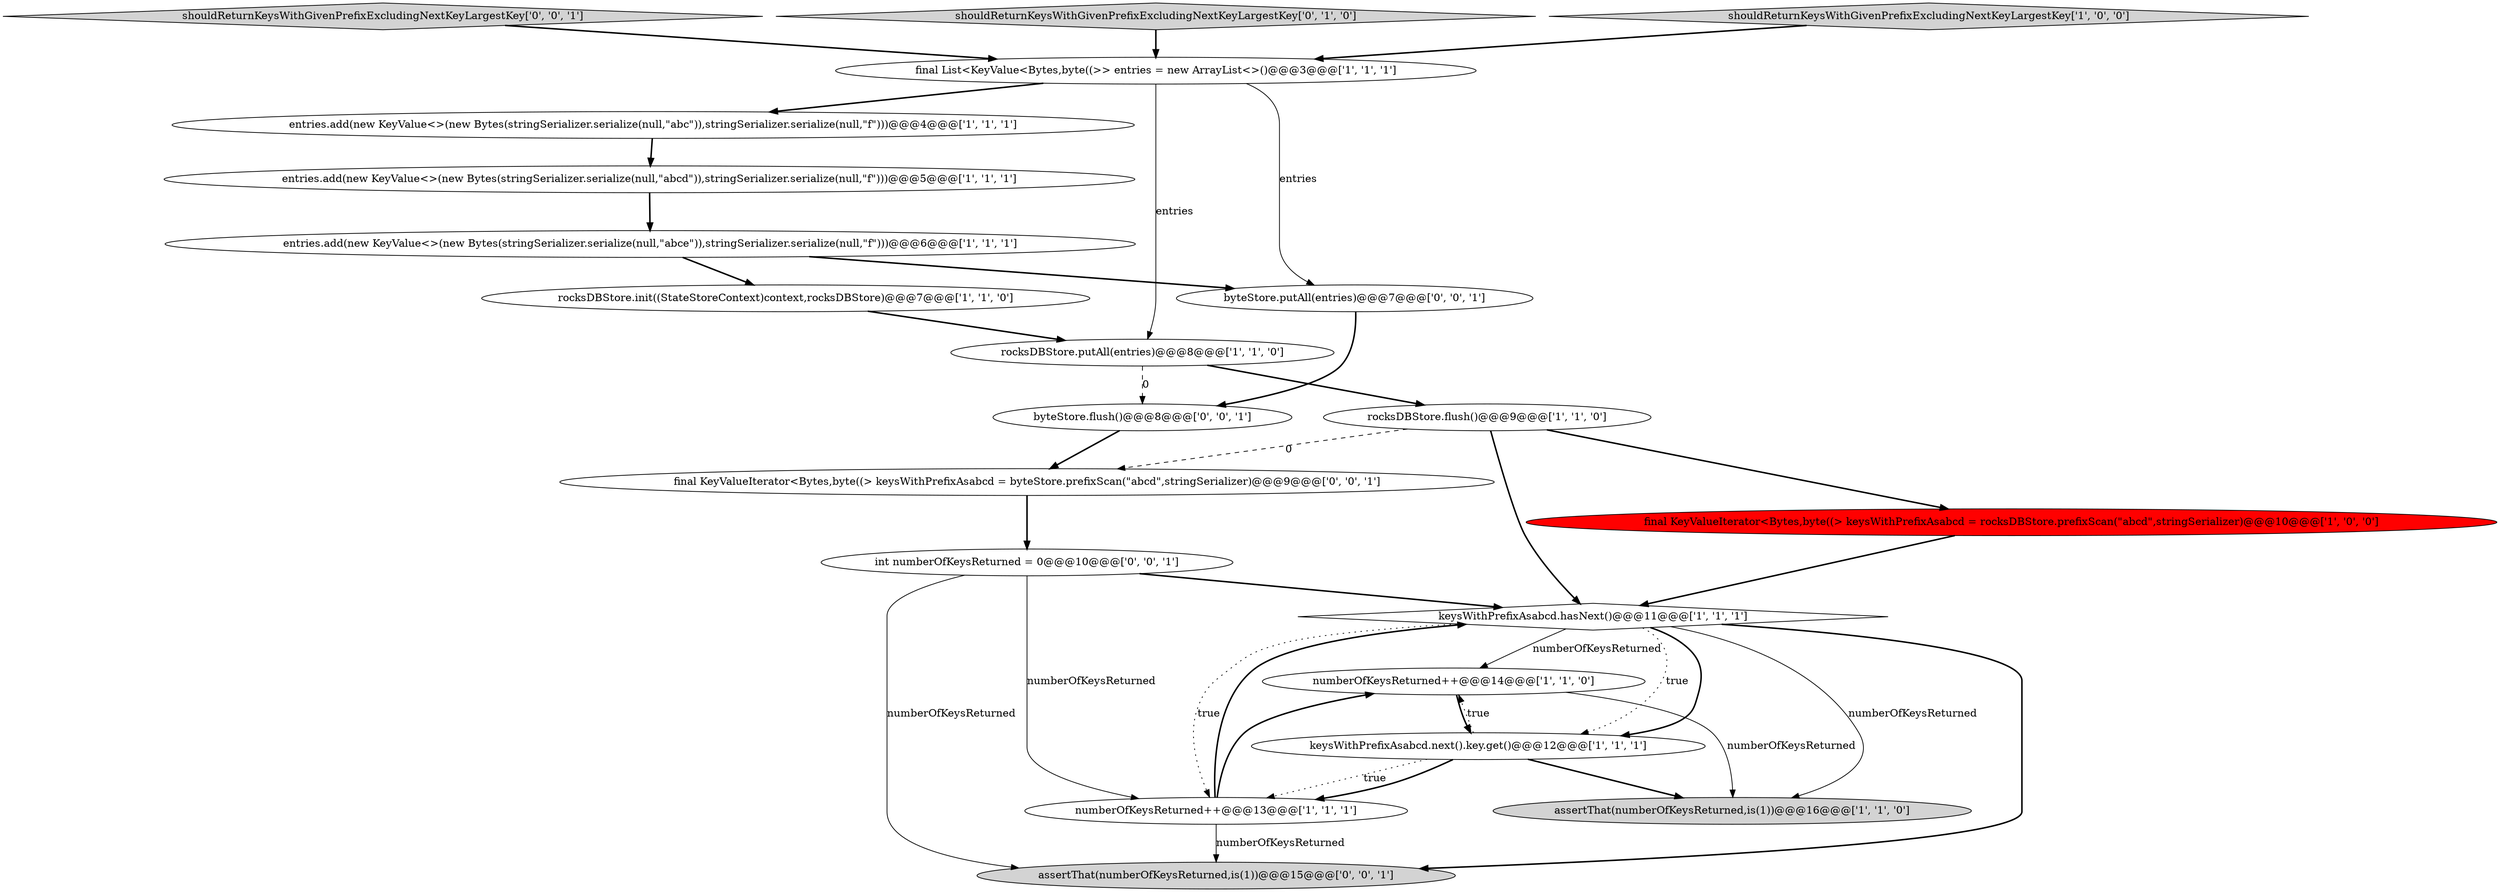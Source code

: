 digraph {
4 [style = filled, label = "keysWithPrefixAsabcd.hasNext()@@@11@@@['1', '1', '1']", fillcolor = white, shape = diamond image = "AAA0AAABBB1BBB"];
9 [style = filled, label = "entries.add(new KeyValue<>(new Bytes(stringSerializer.serialize(null,\"abcd\")),stringSerializer.serialize(null,\"f\")))@@@5@@@['1', '1', '1']", fillcolor = white, shape = ellipse image = "AAA0AAABBB1BBB"];
0 [style = filled, label = "final List<KeyValue<Bytes,byte((>> entries = new ArrayList<>()@@@3@@@['1', '1', '1']", fillcolor = white, shape = ellipse image = "AAA0AAABBB1BBB"];
19 [style = filled, label = "byteStore.putAll(entries)@@@7@@@['0', '0', '1']", fillcolor = white, shape = ellipse image = "AAA0AAABBB3BBB"];
20 [style = filled, label = "final KeyValueIterator<Bytes,byte((> keysWithPrefixAsabcd = byteStore.prefixScan(\"abcd\",stringSerializer)@@@9@@@['0', '0', '1']", fillcolor = white, shape = ellipse image = "AAA0AAABBB3BBB"];
10 [style = filled, label = "numberOfKeysReturned++@@@14@@@['1', '1', '0']", fillcolor = white, shape = ellipse image = "AAA0AAABBB1BBB"];
15 [style = filled, label = "shouldReturnKeysWithGivenPrefixExcludingNextKeyLargestKey['0', '0', '1']", fillcolor = lightgray, shape = diamond image = "AAA0AAABBB3BBB"];
1 [style = filled, label = "rocksDBStore.flush()@@@9@@@['1', '1', '0']", fillcolor = white, shape = ellipse image = "AAA0AAABBB1BBB"];
14 [style = filled, label = "shouldReturnKeysWithGivenPrefixExcludingNextKeyLargestKey['0', '1', '0']", fillcolor = lightgray, shape = diamond image = "AAA0AAABBB2BBB"];
17 [style = filled, label = "assertThat(numberOfKeysReturned,is(1))@@@15@@@['0', '0', '1']", fillcolor = lightgray, shape = ellipse image = "AAA0AAABBB3BBB"];
3 [style = filled, label = "rocksDBStore.init((StateStoreContext)context,rocksDBStore)@@@7@@@['1', '1', '0']", fillcolor = white, shape = ellipse image = "AAA0AAABBB1BBB"];
16 [style = filled, label = "byteStore.flush()@@@8@@@['0', '0', '1']", fillcolor = white, shape = ellipse image = "AAA0AAABBB3BBB"];
7 [style = filled, label = "entries.add(new KeyValue<>(new Bytes(stringSerializer.serialize(null,\"abc\")),stringSerializer.serialize(null,\"f\")))@@@4@@@['1', '1', '1']", fillcolor = white, shape = ellipse image = "AAA0AAABBB1BBB"];
11 [style = filled, label = "assertThat(numberOfKeysReturned,is(1))@@@16@@@['1', '1', '0']", fillcolor = lightgray, shape = ellipse image = "AAA0AAABBB1BBB"];
5 [style = filled, label = "shouldReturnKeysWithGivenPrefixExcludingNextKeyLargestKey['1', '0', '0']", fillcolor = lightgray, shape = diamond image = "AAA0AAABBB1BBB"];
12 [style = filled, label = "numberOfKeysReturned++@@@13@@@['1', '1', '1']", fillcolor = white, shape = ellipse image = "AAA0AAABBB1BBB"];
6 [style = filled, label = "final KeyValueIterator<Bytes,byte((> keysWithPrefixAsabcd = rocksDBStore.prefixScan(\"abcd\",stringSerializer)@@@10@@@['1', '0', '0']", fillcolor = red, shape = ellipse image = "AAA1AAABBB1BBB"];
13 [style = filled, label = "keysWithPrefixAsabcd.next().key.get()@@@12@@@['1', '1', '1']", fillcolor = white, shape = ellipse image = "AAA0AAABBB1BBB"];
2 [style = filled, label = "rocksDBStore.putAll(entries)@@@8@@@['1', '1', '0']", fillcolor = white, shape = ellipse image = "AAA0AAABBB1BBB"];
8 [style = filled, label = "entries.add(new KeyValue<>(new Bytes(stringSerializer.serialize(null,\"abce\")),stringSerializer.serialize(null,\"f\")))@@@6@@@['1', '1', '1']", fillcolor = white, shape = ellipse image = "AAA0AAABBB1BBB"];
18 [style = filled, label = "int numberOfKeysReturned = 0@@@10@@@['0', '0', '1']", fillcolor = white, shape = ellipse image = "AAA0AAABBB3BBB"];
1->4 [style = bold, label=""];
4->17 [style = bold, label=""];
13->12 [style = dotted, label="true"];
2->1 [style = bold, label=""];
8->19 [style = bold, label=""];
4->13 [style = bold, label=""];
8->3 [style = bold, label=""];
4->10 [style = solid, label="numberOfKeysReturned"];
18->17 [style = solid, label="numberOfKeysReturned"];
9->8 [style = bold, label=""];
13->10 [style = dotted, label="true"];
13->11 [style = bold, label=""];
19->16 [style = bold, label=""];
0->7 [style = bold, label=""];
1->20 [style = dashed, label="0"];
7->9 [style = bold, label=""];
20->18 [style = bold, label=""];
18->12 [style = solid, label="numberOfKeysReturned"];
6->4 [style = bold, label=""];
4->13 [style = dotted, label="true"];
12->10 [style = bold, label=""];
1->6 [style = bold, label=""];
13->12 [style = bold, label=""];
18->4 [style = bold, label=""];
3->2 [style = bold, label=""];
10->13 [style = bold, label=""];
5->0 [style = bold, label=""];
14->0 [style = bold, label=""];
12->4 [style = bold, label=""];
2->16 [style = dashed, label="0"];
15->0 [style = bold, label=""];
4->11 [style = solid, label="numberOfKeysReturned"];
0->19 [style = solid, label="entries"];
0->2 [style = solid, label="entries"];
12->17 [style = solid, label="numberOfKeysReturned"];
4->12 [style = dotted, label="true"];
16->20 [style = bold, label=""];
10->11 [style = solid, label="numberOfKeysReturned"];
}

